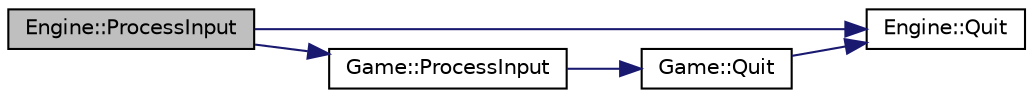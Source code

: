 digraph "Engine::ProcessInput"
{
  edge [fontname="Helvetica",fontsize="10",labelfontname="Helvetica",labelfontsize="10"];
  node [fontname="Helvetica",fontsize="10",shape=record];
  rankdir="LR";
  Node1 [label="Engine::ProcessInput",height=0.2,width=0.4,color="black", fillcolor="grey75", style="filled", fontcolor="black"];
  Node1 -> Node2 [color="midnightblue",fontsize="10",style="solid",fontname="Helvetica"];
  Node2 [label="Engine::Quit",height=0.2,width=0.4,color="black", fillcolor="white", style="filled",URL="$class_engine.html#ac703279e3531bc1e668115affceb8c37"];
  Node1 -> Node3 [color="midnightblue",fontsize="10",style="solid",fontname="Helvetica"];
  Node3 [label="Game::ProcessInput",height=0.2,width=0.4,color="black", fillcolor="white", style="filled",URL="$class_game.html#afe6641298482cc363efe6bcb5b21f3d8"];
  Node3 -> Node4 [color="midnightblue",fontsize="10",style="solid",fontname="Helvetica"];
  Node4 [label="Game::Quit",height=0.2,width=0.4,color="black", fillcolor="white", style="filled",URL="$class_game.html#a1827c75a4b4ab4a543bf99772a55337c"];
  Node4 -> Node2 [color="midnightblue",fontsize="10",style="solid",fontname="Helvetica"];
}
